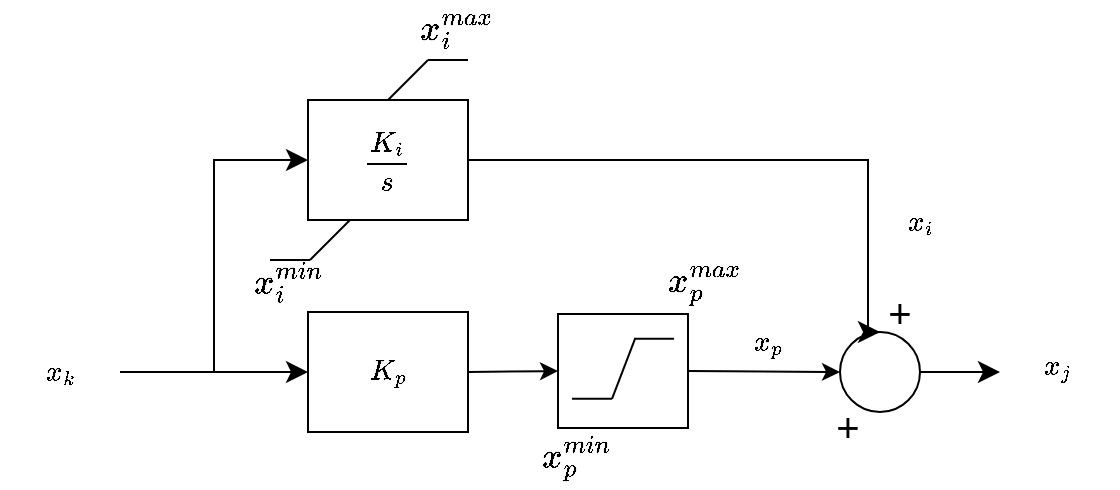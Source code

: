 <mxfile>
    <diagram id="2fvm-owgCVbPgjkQU-j1" name="Page-1">
        <mxGraphModel dx="745" dy="367" grid="1" gridSize="10" guides="1" tooltips="1" connect="1" arrows="1" fold="1" page="1" pageScale="1" pageWidth="827" pageHeight="1169" math="1" shadow="0">
            <root>
                <mxCell id="0"/>
                <mxCell id="1" parent="0"/>
                <mxCell id="106" value="" style="rounded=0;whiteSpace=wrap;html=1;" vertex="1" parent="1">
                    <mxGeometry x="485" y="361" width="65" height="57" as="geometry"/>
                </mxCell>
                <mxCell id="76" value="$$\frac{K_i}{s}$$" style="rounded=0;whiteSpace=wrap;html=1;" parent="1" vertex="1">
                    <mxGeometry x="360" y="254" width="80" height="60" as="geometry"/>
                </mxCell>
                <mxCell id="77" value="$$K_p$$" style="rounded=0;whiteSpace=wrap;html=1;" parent="1" vertex="1">
                    <mxGeometry x="360" y="360" width="80" height="60" as="geometry"/>
                </mxCell>
                <mxCell id="78" value="$$x_k$$" style="text;html=1;strokeColor=none;fillColor=none;align=center;verticalAlign=middle;whiteSpace=wrap;rounded=0;fontSize = 25;" parent="1" vertex="1">
                    <mxGeometry x="206" y="375" width="60" height="30" as="geometry"/>
                </mxCell>
                <mxCell id="81" value="" style="edgeStyle=elbowEdgeStyle;elbow=horizontal;endArrow=classic;html=1;curved=0;rounded=0;endSize=8;startSize=8;entryX=0;entryY=0.5;entryDx=0;entryDy=0;exitX=1;exitY=0.5;exitDx=0;exitDy=0;" parent="1" source="78" target="76" edge="1">
                    <mxGeometry width="50" height="50" relative="1" as="geometry">
                        <mxPoint x="260" y="400" as="sourcePoint"/>
                        <mxPoint x="470" y="340" as="targetPoint"/>
                    </mxGeometry>
                </mxCell>
                <mxCell id="82" value="" style="edgeStyle=elbowEdgeStyle;elbow=horizontal;endArrow=classic;html=1;curved=0;rounded=0;endSize=8;startSize=8;exitX=1;exitY=0.5;exitDx=0;exitDy=0;" parent="1" source="78" target="77" edge="1">
                    <mxGeometry width="50" height="50" relative="1" as="geometry">
                        <mxPoint x="260" y="400" as="sourcePoint"/>
                        <mxPoint x="370" y="320" as="targetPoint"/>
                    </mxGeometry>
                </mxCell>
                <mxCell id="83" value="" style="ellipse;whiteSpace=wrap;html=1;aspect=fixed;" parent="1" vertex="1">
                    <mxGeometry x="626" y="370" width="40" height="40" as="geometry"/>
                </mxCell>
                <mxCell id="85" value="" style="edgeStyle=elbowEdgeStyle;elbow=horizontal;endArrow=classic;html=1;curved=0;rounded=0;endSize=8;startSize=8;exitX=1;exitY=0.5;exitDx=0;exitDy=0;entryX=0.5;entryY=0;entryDx=0;entryDy=0;" parent="1" source="76" target="83" edge="1">
                    <mxGeometry width="50" height="50" relative="1" as="geometry">
                        <mxPoint x="450" y="400" as="sourcePoint"/>
                        <mxPoint x="490" y="400" as="targetPoint"/>
                        <Array as="points">
                            <mxPoint x="640" y="320"/>
                        </Array>
                    </mxGeometry>
                </mxCell>
                <mxCell id="86" value="" style="edgeStyle=elbowEdgeStyle;elbow=horizontal;endArrow=classic;html=1;curved=0;rounded=0;endSize=8;startSize=8;exitX=1;exitY=0.5;exitDx=0;exitDy=0;" parent="1" source="83" edge="1">
                    <mxGeometry width="50" height="50" relative="1" as="geometry">
                        <mxPoint x="596" y="400" as="sourcePoint"/>
                        <mxPoint x="706" y="390" as="targetPoint"/>
                    </mxGeometry>
                </mxCell>
                <mxCell id="87" value="$$x_j$$" style="text;html=1;strokeColor=none;fillColor=none;align=center;verticalAlign=middle;whiteSpace=wrap;rounded=0;fontSize = 20;" parent="1" vertex="1">
                    <mxGeometry x="705" y="372" width="60" height="30" as="geometry"/>
                </mxCell>
                <mxCell id="88" value="$$x_i$$" style="text;html=1;strokeColor=none;fillColor=none;align=center;verticalAlign=middle;whiteSpace=wrap;rounded=0;fontSize = 25;" parent="1" vertex="1">
                    <mxGeometry x="636" y="300" width="60" height="30" as="geometry"/>
                </mxCell>
                <mxCell id="89" value="+" style="text;html=1;strokeColor=none;fillColor=none;align=center;verticalAlign=middle;whiteSpace=wrap;rounded=0;fontSize=20;" parent="1" vertex="1">
                    <mxGeometry x="600" y="402" width="60" height="30" as="geometry"/>
                </mxCell>
                <mxCell id="91" value="" style="endArrow=none;html=1;exitX=0.5;exitY=0;exitDx=0;exitDy=0;" parent="1" edge="1">
                    <mxGeometry width="50" height="50" relative="1" as="geometry">
                        <mxPoint x="400" y="254" as="sourcePoint"/>
                        <mxPoint x="420" y="234" as="targetPoint"/>
                    </mxGeometry>
                </mxCell>
                <mxCell id="92" value="" style="endArrow=none;html=1;" parent="1" edge="1">
                    <mxGeometry width="50" height="50" relative="1" as="geometry">
                        <mxPoint x="420" y="234" as="sourcePoint"/>
                        <mxPoint x="440" y="234" as="targetPoint"/>
                    </mxGeometry>
                </mxCell>
                <mxCell id="93" value="$$x_i^{max}$$" style="text;html=1;strokeColor=none;fillColor=none;align=center;verticalAlign=middle;whiteSpace=wrap;rounded=0;fontSize=15;" parent="1" vertex="1">
                    <mxGeometry x="404" y="204" width="60" height="30" as="geometry"/>
                </mxCell>
                <mxCell id="94" value="" style="endArrow=none;html=1;" parent="1" edge="1">
                    <mxGeometry width="50" height="50" relative="1" as="geometry">
                        <mxPoint x="361" y="334" as="sourcePoint"/>
                        <mxPoint x="341" y="334" as="targetPoint"/>
                    </mxGeometry>
                </mxCell>
                <mxCell id="95" value="$$x_i^{min}$$" style="text;html=1;strokeColor=none;fillColor=none;align=center;verticalAlign=middle;whiteSpace=wrap;rounded=0;fontSize=15;" parent="1" vertex="1">
                    <mxGeometry x="320" y="330" width="60" height="30" as="geometry"/>
                </mxCell>
                <mxCell id="96" value="" style="endArrow=none;html=1;exitX=0.5;exitY=0;exitDx=0;exitDy=0;" parent="1" edge="1">
                    <mxGeometry width="50" height="50" relative="1" as="geometry">
                        <mxPoint x="361" y="334" as="sourcePoint"/>
                        <mxPoint x="381" y="314" as="targetPoint"/>
                    </mxGeometry>
                </mxCell>
                <mxCell id="98" value="" style="endArrow=classic;html=1;entryX=0;entryY=0.5;entryDx=0;entryDy=0;exitX=1;exitY=0.5;exitDx=0;exitDy=0;" edge="1" parent="1" target="106" source="77">
                    <mxGeometry width="50" height="50" relative="1" as="geometry">
                        <mxPoint x="444" y="390" as="sourcePoint"/>
                        <mxPoint x="484" y="385" as="targetPoint"/>
                    </mxGeometry>
                </mxCell>
                <mxCell id="99" value="" style="endArrow=classic;html=1;entryX=0;entryY=0.5;entryDx=0;entryDy=0;exitX=1;exitY=0.5;exitDx=0;exitDy=0;" edge="1" parent="1" source="106" target="83">
                    <mxGeometry width="50" height="50" relative="1" as="geometry">
                        <mxPoint x="570" y="390" as="sourcePoint"/>
                        <mxPoint x="604" y="390" as="targetPoint"/>
                    </mxGeometry>
                </mxCell>
                <mxCell id="100" value="" style="endArrow=none;html=1;" edge="1" parent="1">
                    <mxGeometry width="50" height="50" relative="1" as="geometry">
                        <mxPoint x="512" y="403.43" as="sourcePoint"/>
                        <mxPoint x="523.5" y="373.43" as="targetPoint"/>
                    </mxGeometry>
                </mxCell>
                <mxCell id="101" value="" style="endArrow=none;html=1;" edge="1" parent="1">
                    <mxGeometry width="50" height="50" relative="1" as="geometry">
                        <mxPoint x="523" y="373.43" as="sourcePoint"/>
                        <mxPoint x="543" y="373.43" as="targetPoint"/>
                    </mxGeometry>
                </mxCell>
                <mxCell id="102" value="$$x_p^{max}$$" style="text;html=1;strokeColor=none;fillColor=none;align=center;verticalAlign=middle;whiteSpace=wrap;rounded=0;fontSize=15;" vertex="1" parent="1">
                    <mxGeometry x="528" y="331" width="60" height="30" as="geometry"/>
                </mxCell>
                <mxCell id="103" value="" style="endArrow=none;html=1;" edge="1" parent="1">
                    <mxGeometry width="50" height="50" relative="1" as="geometry">
                        <mxPoint x="512" y="403.43" as="sourcePoint"/>
                        <mxPoint x="492" y="403.43" as="targetPoint"/>
                    </mxGeometry>
                </mxCell>
                <mxCell id="104" value="$$x_p^{min}$$" style="text;html=1;strokeColor=none;fillColor=none;align=center;verticalAlign=middle;whiteSpace=wrap;rounded=0;fontSize=15;" vertex="1" parent="1">
                    <mxGeometry x="464" y="418" width="60" height="30" as="geometry"/>
                </mxCell>
                <mxCell id="109" value="+" style="text;html=1;strokeColor=none;fillColor=none;align=center;verticalAlign=middle;whiteSpace=wrap;rounded=0;fontSize=20;" vertex="1" parent="1">
                    <mxGeometry x="626" y="345" width="60" height="30" as="geometry"/>
                </mxCell>
                <mxCell id="110" value="$$x_p$$" style="text;html=1;strokeColor=none;fillColor=none;align=center;verticalAlign=middle;whiteSpace=wrap;rounded=0;fontSize = 25;" vertex="1" parent="1">
                    <mxGeometry x="560" y="360" width="60" height="30" as="geometry"/>
                </mxCell>
            </root>
        </mxGraphModel>
    </diagram>
</mxfile>